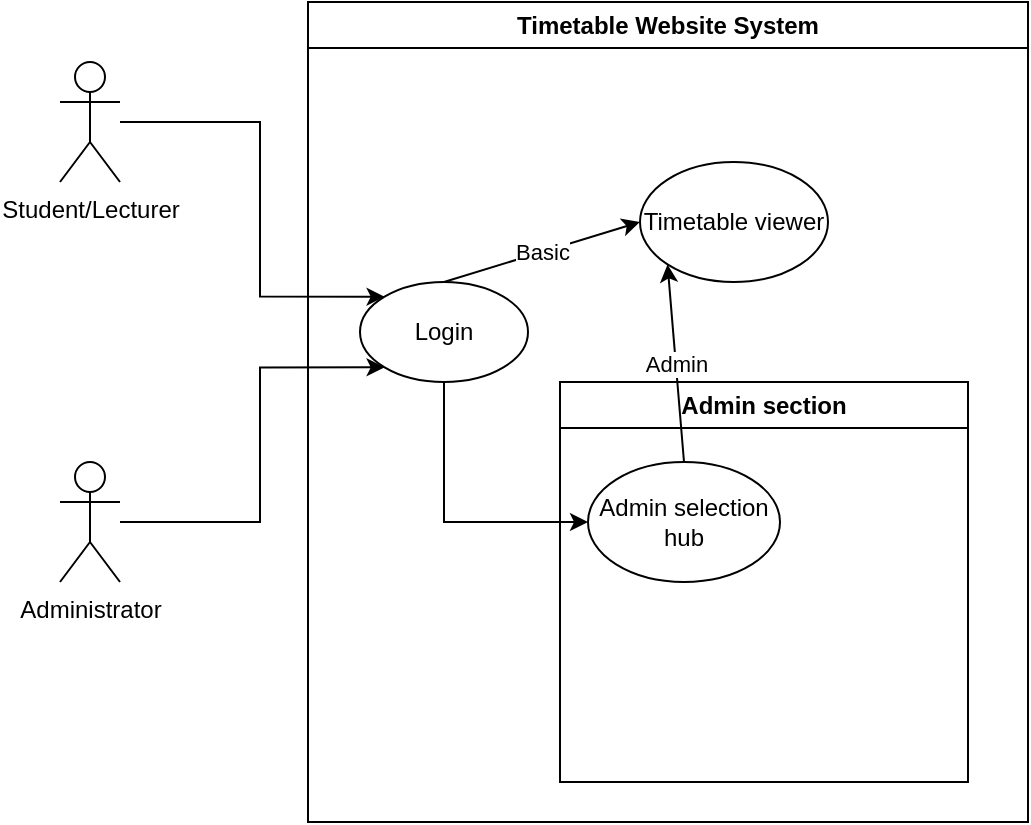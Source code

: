 <mxfile version="21.3.5" type="onedrive">
  <diagram name="Page-1" id="shful-mJ8hCf2PVs2nIN">
    <mxGraphModel grid="1" page="1" gridSize="10" guides="1" tooltips="1" connect="1" arrows="1" fold="1" pageScale="1" pageWidth="827" pageHeight="1169" math="0" shadow="0">
      <root>
        <mxCell id="0" />
        <mxCell id="1" parent="0" />
        <mxCell id="5Ipa9rE2dUlItKSwBNTH-1" value="Timetable Website System" style="swimlane;whiteSpace=wrap;html=1;" vertex="1" parent="1">
          <mxGeometry x="234" y="270" width="360" height="410" as="geometry" />
        </mxCell>
        <mxCell id="5Ipa9rE2dUlItKSwBNTH-22" style="edgeStyle=orthogonalEdgeStyle;rounded=0;orthogonalLoop=1;jettySize=auto;html=1;entryX=0;entryY=0.5;entryDx=0;entryDy=0;exitX=0.5;exitY=1;exitDx=0;exitDy=0;" edge="1" parent="5Ipa9rE2dUlItKSwBNTH-1" source="5Ipa9rE2dUlItKSwBNTH-8" target="5Ipa9rE2dUlItKSwBNTH-21">
          <mxGeometry relative="1" as="geometry" />
        </mxCell>
        <mxCell id="5Ipa9rE2dUlItKSwBNTH-8" value="Login" style="ellipse;whiteSpace=wrap;html=1;" vertex="1" parent="5Ipa9rE2dUlItKSwBNTH-1">
          <mxGeometry x="26" y="140" width="84" height="50" as="geometry" />
        </mxCell>
        <mxCell id="5Ipa9rE2dUlItKSwBNTH-15" value="Timetable viewer" style="ellipse;whiteSpace=wrap;html=1;" vertex="1" parent="5Ipa9rE2dUlItKSwBNTH-1">
          <mxGeometry x="166" y="80" width="94" height="60" as="geometry" />
        </mxCell>
        <mxCell id="5Ipa9rE2dUlItKSwBNTH-17" value="" style="endArrow=classic;html=1;rounded=0;exitX=0.5;exitY=0;exitDx=0;exitDy=0;entryX=0;entryY=0.5;entryDx=0;entryDy=0;" edge="1" parent="5Ipa9rE2dUlItKSwBNTH-1" source="5Ipa9rE2dUlItKSwBNTH-8" target="5Ipa9rE2dUlItKSwBNTH-15">
          <mxGeometry relative="1" as="geometry">
            <mxPoint x="126" y="310" as="sourcePoint" />
            <mxPoint x="226" y="310" as="targetPoint" />
          </mxGeometry>
        </mxCell>
        <mxCell id="5Ipa9rE2dUlItKSwBNTH-18" value="Basic" style="edgeLabel;resizable=0;html=1;align=center;verticalAlign=middle;" connectable="0" vertex="1" parent="5Ipa9rE2dUlItKSwBNTH-17">
          <mxGeometry relative="1" as="geometry" />
        </mxCell>
        <mxCell id="5Ipa9rE2dUlItKSwBNTH-19" value="Admin section" style="swimlane;whiteSpace=wrap;html=1;" vertex="1" parent="5Ipa9rE2dUlItKSwBNTH-1">
          <mxGeometry x="126" y="190" width="204" height="200" as="geometry" />
        </mxCell>
        <mxCell id="5Ipa9rE2dUlItKSwBNTH-21" value="Admin selection hub" style="ellipse;whiteSpace=wrap;html=1;" vertex="1" parent="5Ipa9rE2dUlItKSwBNTH-19">
          <mxGeometry x="14" y="40" width="96" height="60" as="geometry" />
        </mxCell>
        <mxCell id="5Ipa9rE2dUlItKSwBNTH-24" value="" style="endArrow=classic;html=1;rounded=0;exitX=0.5;exitY=0;exitDx=0;exitDy=0;entryX=0;entryY=1;entryDx=0;entryDy=0;" edge="1" parent="5Ipa9rE2dUlItKSwBNTH-1" source="5Ipa9rE2dUlItKSwBNTH-21" target="5Ipa9rE2dUlItKSwBNTH-15">
          <mxGeometry relative="1" as="geometry">
            <mxPoint x="78" y="150" as="sourcePoint" />
            <mxPoint x="176" y="120" as="targetPoint" />
          </mxGeometry>
        </mxCell>
        <mxCell id="5Ipa9rE2dUlItKSwBNTH-25" value="Admin" style="edgeLabel;resizable=0;html=1;align=center;verticalAlign=middle;" connectable="0" vertex="1" parent="5Ipa9rE2dUlItKSwBNTH-24">
          <mxGeometry relative="1" as="geometry" />
        </mxCell>
        <mxCell id="5Ipa9rE2dUlItKSwBNTH-9" style="edgeStyle=orthogonalEdgeStyle;rounded=0;orthogonalLoop=1;jettySize=auto;html=1;entryX=0;entryY=0;entryDx=0;entryDy=0;" edge="1" parent="1" source="5Ipa9rE2dUlItKSwBNTH-2" target="5Ipa9rE2dUlItKSwBNTH-8">
          <mxGeometry relative="1" as="geometry">
            <Array as="points">
              <mxPoint x="210" y="330" />
              <mxPoint x="210" y="417" />
            </Array>
          </mxGeometry>
        </mxCell>
        <mxCell id="5Ipa9rE2dUlItKSwBNTH-2" value="Student/Lecturer" style="shape=umlActor;verticalLabelPosition=bottom;verticalAlign=top;html=1;outlineConnect=0;" vertex="1" parent="1">
          <mxGeometry x="110" y="300" width="30" height="60" as="geometry" />
        </mxCell>
        <mxCell id="5Ipa9rE2dUlItKSwBNTH-10" style="edgeStyle=orthogonalEdgeStyle;rounded=0;orthogonalLoop=1;jettySize=auto;html=1;entryX=0;entryY=1;entryDx=0;entryDy=0;" edge="1" parent="1" source="5Ipa9rE2dUlItKSwBNTH-6" target="5Ipa9rE2dUlItKSwBNTH-8">
          <mxGeometry relative="1" as="geometry">
            <Array as="points">
              <mxPoint x="210" y="530" />
              <mxPoint x="210" y="453" />
            </Array>
          </mxGeometry>
        </mxCell>
        <mxCell id="5Ipa9rE2dUlItKSwBNTH-6" value="Administrator" style="shape=umlActor;verticalLabelPosition=bottom;verticalAlign=top;html=1;outlineConnect=0;" vertex="1" parent="1">
          <mxGeometry x="110" y="500" width="30" height="60" as="geometry" />
        </mxCell>
      </root>
    </mxGraphModel>
  </diagram>
</mxfile>
